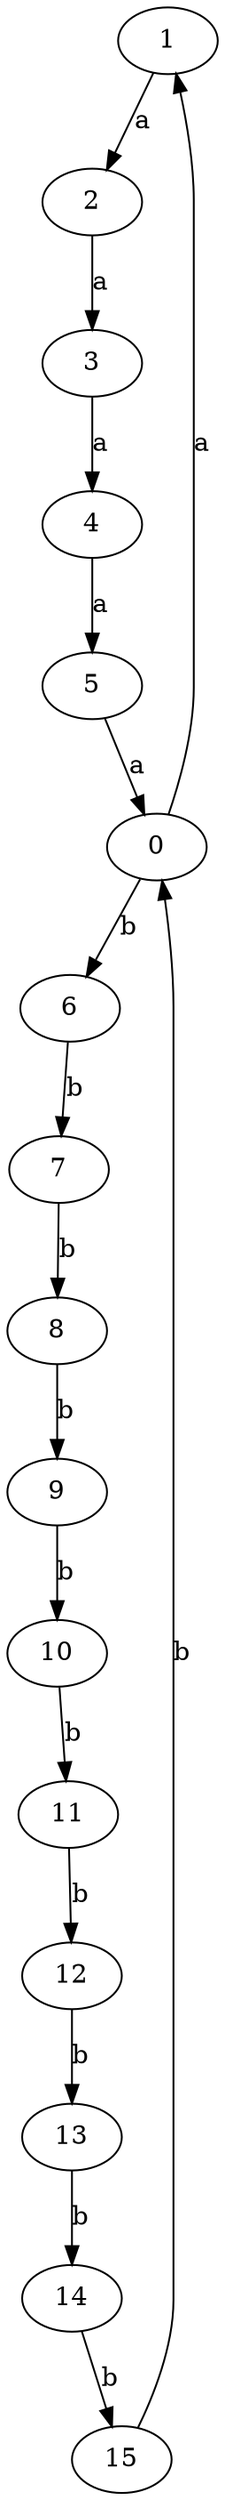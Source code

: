 digraph  {
1;
2;
3;
4;
5;
0;
6;
7;
8;
9;
10;
11;
12;
13;
14;
15;
1 -> 2  [key=0, label=a];
2 -> 3  [key=0, label=a];
3 -> 4  [key=0, label=a];
4 -> 5  [key=0, label=a];
5 -> 0  [key=0, label=a];
0 -> 1  [key=0, label=a];
0 -> 6  [key=0, label=b];
6 -> 7  [key=0, label=b];
7 -> 8  [key=0, label=b];
8 -> 9  [key=0, label=b];
9 -> 10  [key=0, label=b];
10 -> 11  [key=0, label=b];
11 -> 12  [key=0, label=b];
12 -> 13  [key=0, label=b];
13 -> 14  [key=0, label=b];
14 -> 15  [key=0, label=b];
15 -> 0  [key=0, label=b];
}
